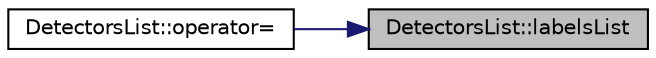 digraph "DetectorsList::labelsList"
{
 // LATEX_PDF_SIZE
  edge [fontname="Helvetica",fontsize="10",labelfontname="Helvetica",labelfontsize="10"];
  node [fontname="Helvetica",fontsize="10",shape=record];
  rankdir="RL";
  Node1 [label="DetectorsList::labelsList",height=0.2,width=0.4,color="black", fillcolor="grey75", style="filled", fontcolor="black",tooltip=" "];
  Node1 -> Node2 [dir="back",color="midnightblue",fontsize="10",style="solid",fontname="Helvetica"];
  Node2 [label="DetectorsList::operator=",height=0.2,width=0.4,color="black", fillcolor="white", style="filled",URL="$class_detectors_list.html#a84e24d433aba53e899ae5de77e938252",tooltip=" "];
}
